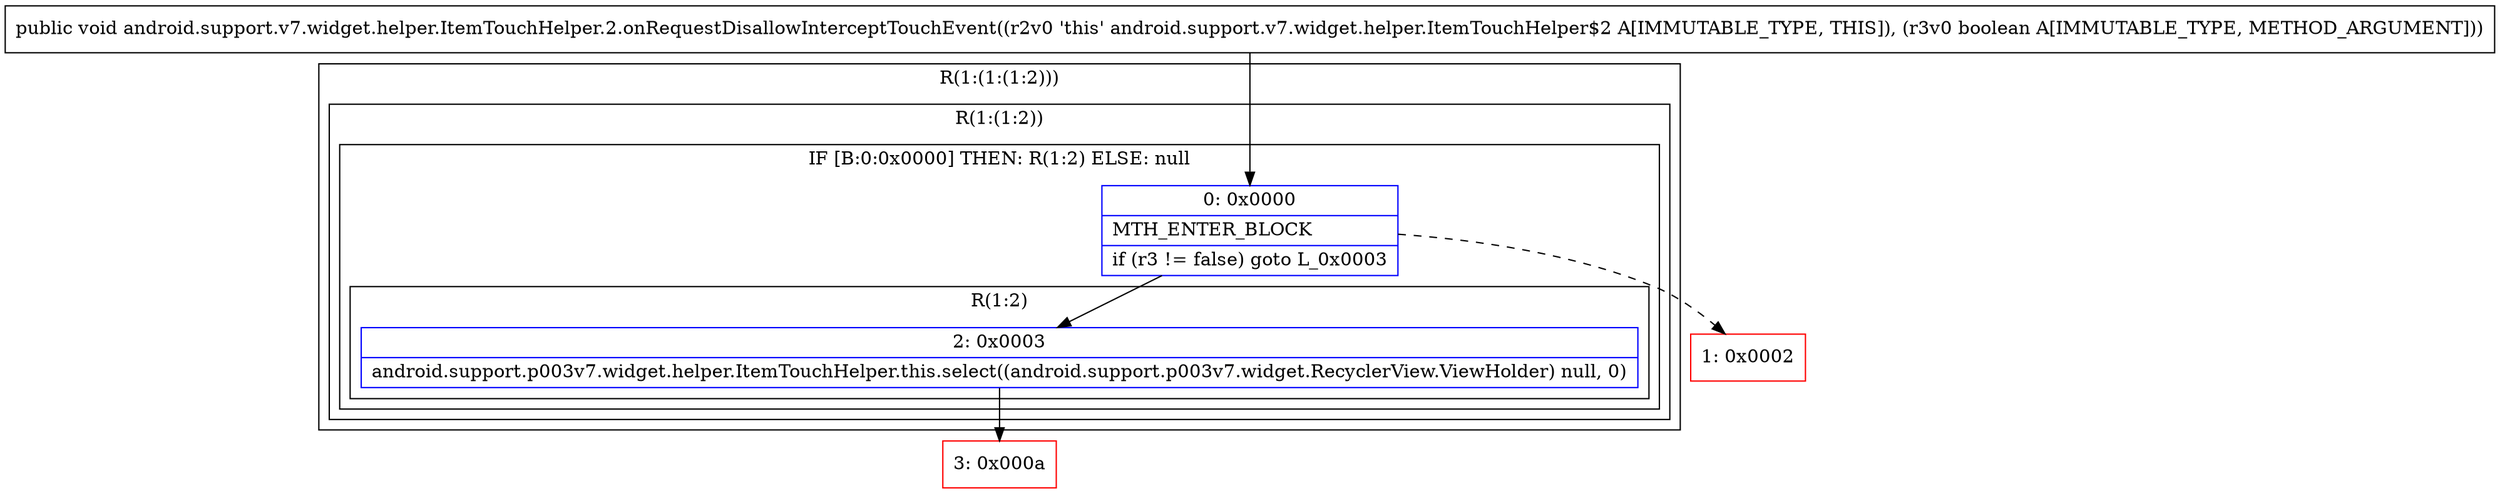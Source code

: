 digraph "CFG forandroid.support.v7.widget.helper.ItemTouchHelper.2.onRequestDisallowInterceptTouchEvent(Z)V" {
subgraph cluster_Region_1204796432 {
label = "R(1:(1:(1:2)))";
node [shape=record,color=blue];
subgraph cluster_Region_683674851 {
label = "R(1:(1:2))";
node [shape=record,color=blue];
subgraph cluster_IfRegion_346586207 {
label = "IF [B:0:0x0000] THEN: R(1:2) ELSE: null";
node [shape=record,color=blue];
Node_0 [shape=record,label="{0\:\ 0x0000|MTH_ENTER_BLOCK\l|if (r3 != false) goto L_0x0003\l}"];
subgraph cluster_Region_109725800 {
label = "R(1:2)";
node [shape=record,color=blue];
Node_2 [shape=record,label="{2\:\ 0x0003|android.support.p003v7.widget.helper.ItemTouchHelper.this.select((android.support.p003v7.widget.RecyclerView.ViewHolder) null, 0)\l}"];
}
}
}
}
Node_1 [shape=record,color=red,label="{1\:\ 0x0002}"];
Node_3 [shape=record,color=red,label="{3\:\ 0x000a}"];
MethodNode[shape=record,label="{public void android.support.v7.widget.helper.ItemTouchHelper.2.onRequestDisallowInterceptTouchEvent((r2v0 'this' android.support.v7.widget.helper.ItemTouchHelper$2 A[IMMUTABLE_TYPE, THIS]), (r3v0 boolean A[IMMUTABLE_TYPE, METHOD_ARGUMENT])) }"];
MethodNode -> Node_0;
Node_0 -> Node_1[style=dashed];
Node_0 -> Node_2;
Node_2 -> Node_3;
}

